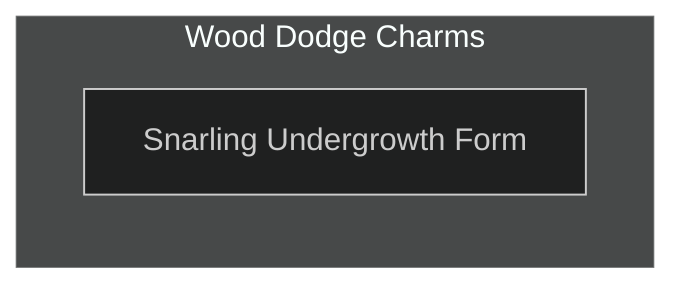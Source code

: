 ---
config:
  theme: dark
---
flowchart TD

    subgraph wood_dodge[Wood Dodge Charms]
        direction TB

        snarling_undergrowth_form[Snarling Undergrowth Form]
        click snarling_undergrowth_form callback "
            Snarling Undergrowth Form<br>
            <br>
            Cost: 3 motes<br>
            Duration: 1 turn per success<br>
            Type: Reflexive<br>
            Minimum Dodge: 2<br>
            Minimum Essence: 1<br>
            <br>
            This Charm reverses the effect of the Forest Passage
            Method and turns it against an enemy. For a short time, the
            local plant life hinders the Dragon-Blooded character's opponent
            any way it can. Branches somehow manage to get in the
            way of his sword arm. Twigs and briars catch at his clothes.
            Even someone fighting on a close-cropped lawn finds his feet
            slipping on the grass. The player rolls Charisma + Dodge. For
            every success, the effect hinders the target for one turn. As a
            result of this hindrance, the Dynast's foe suffers a + 1 difficulty
            penalty on all attack and Dodge rolls, and has his movement
            speed halved. The Dragon-Blooded character can even use
            this Charm to add to natural combat penalties from vegetation.
            The Charm only works against one opponent per use.<br>
            Cascade Charms:<br>
            • One obvious improvement is a Charm that hinders
            every opponent of the Dragon-Blooded character.<br>
            • Another version increases the degree of hindrance,
            or its duration.<br>
            • A still more powerful version could actually trap an
            enemy so that he could not fight at all. This requires fairly
            sturdy vegetation, though — shrubbery or heavy vines at least.<br>
            • Snarling Undergrowth Form and the Forest Passage
            Method are a splendid Combo.
            "

    end